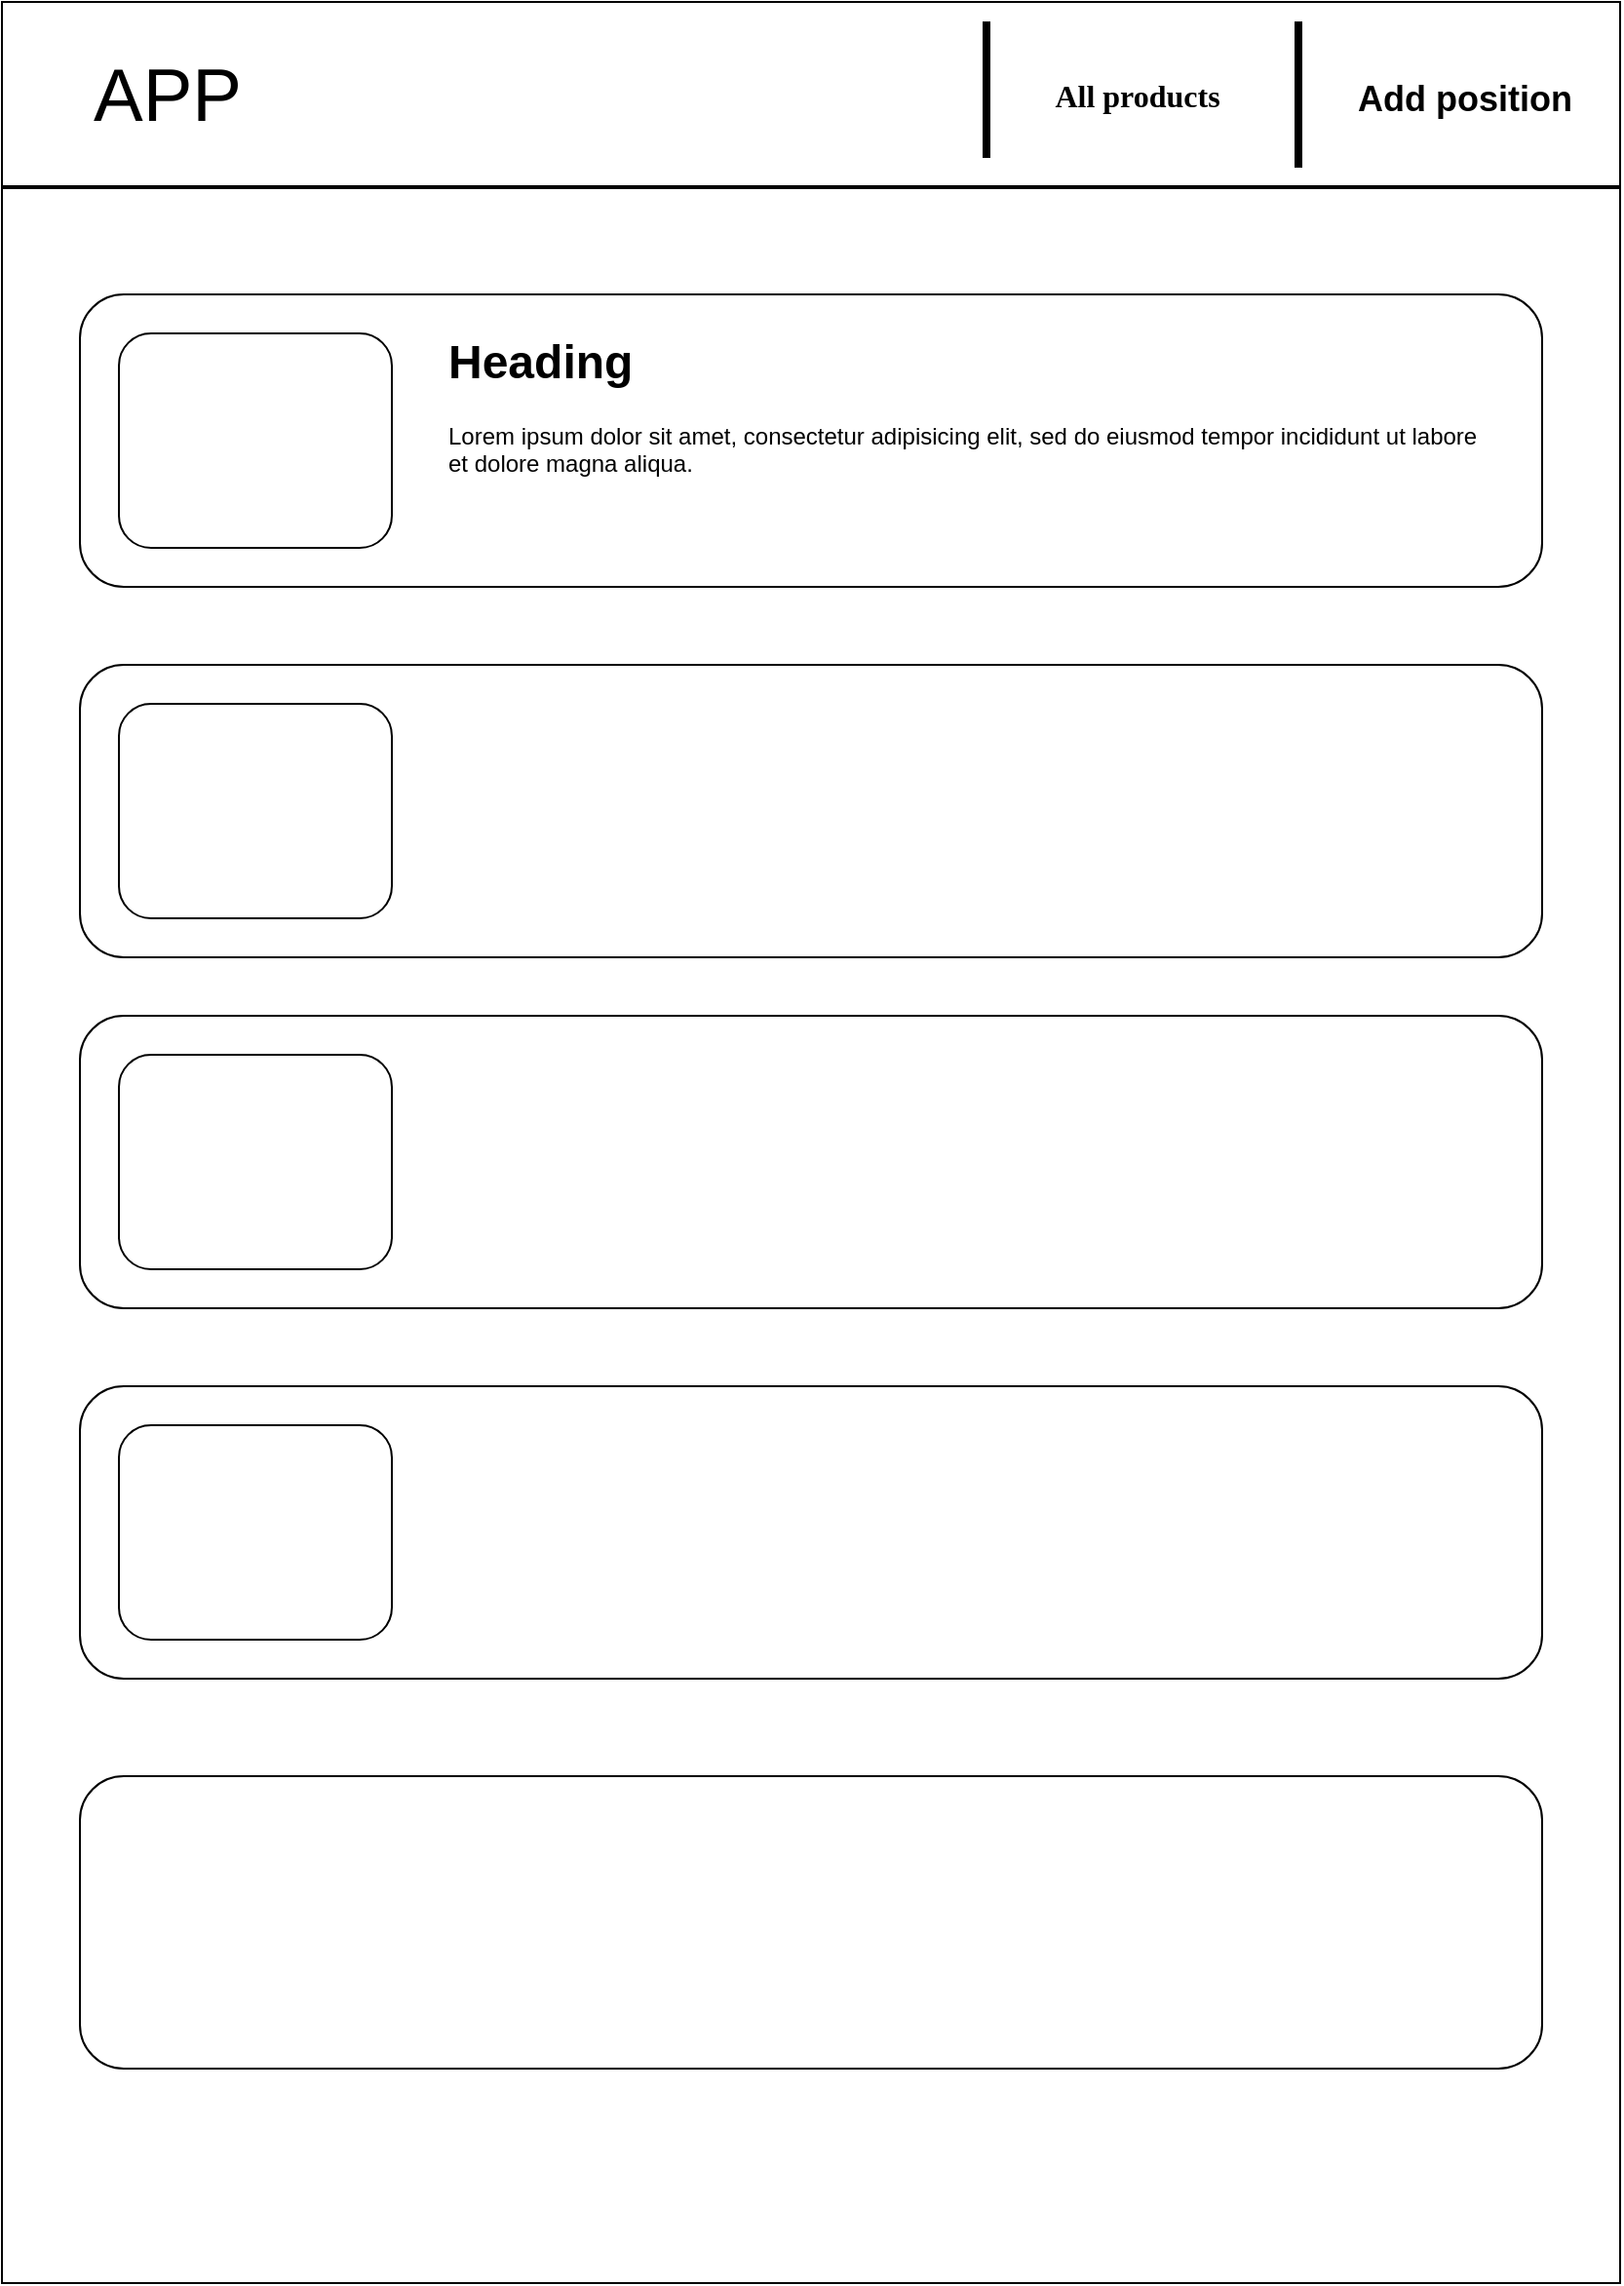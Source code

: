 <mxfile version="21.6.9" type="github">
  <diagram id="C5RBs43oDa-KdzZeNtuy" name="Page-1">
    <mxGraphModel dx="2545" dy="971" grid="1" gridSize="10" guides="1" tooltips="1" connect="1" arrows="1" fold="1" page="1" pageScale="1" pageWidth="827" pageHeight="1169" math="0" shadow="0">
      <root>
        <mxCell id="WIyWlLk6GJQsqaUBKTNV-0" />
        <mxCell id="WIyWlLk6GJQsqaUBKTNV-1" parent="WIyWlLk6GJQsqaUBKTNV-0" />
        <mxCell id="MD7UHL0Xo0C_XkCfp43g-0" value="" style="rounded=0;whiteSpace=wrap;html=1;" vertex="1" parent="WIyWlLk6GJQsqaUBKTNV-1">
          <mxGeometry y="20" width="830" height="1170" as="geometry" />
        </mxCell>
        <mxCell id="MD7UHL0Xo0C_XkCfp43g-8" value="" style="line;strokeWidth=2;html=1;" vertex="1" parent="WIyWlLk6GJQsqaUBKTNV-1">
          <mxGeometry y="110" width="830" height="10" as="geometry" />
        </mxCell>
        <mxCell id="MD7UHL0Xo0C_XkCfp43g-9" value="APP" style="text;html=1;strokeColor=none;fillColor=none;align=center;verticalAlign=middle;whiteSpace=wrap;rounded=0;fontSize=38;" vertex="1" parent="WIyWlLk6GJQsqaUBKTNV-1">
          <mxGeometry x="20" y="37.5" width="130" height="60" as="geometry" />
        </mxCell>
        <mxCell id="MD7UHL0Xo0C_XkCfp43g-10" value="" style="line;strokeWidth=4;direction=south;html=1;perimeter=backbonePerimeter;points=[];outlineConnect=0;" vertex="1" parent="WIyWlLk6GJQsqaUBKTNV-1">
          <mxGeometry x="660" y="30" width="10" height="75" as="geometry" />
        </mxCell>
        <mxCell id="MD7UHL0Xo0C_XkCfp43g-11" value="" style="line;strokeWidth=4;direction=south;html=1;perimeter=backbonePerimeter;points=[];outlineConnect=0;" vertex="1" parent="WIyWlLk6GJQsqaUBKTNV-1">
          <mxGeometry x="500" y="30" width="10" height="70" as="geometry" />
        </mxCell>
        <mxCell id="MD7UHL0Xo0C_XkCfp43g-12" value="&lt;ul style=&quot;display: flex; list-style: none; gap: 1rem; font-family: &amp;quot;Times New Roman&amp;quot;; font-size: medium; text-align: start;&quot; class=&quot;nav&quot;&gt;&lt;li&gt;All products&lt;/li&gt;&lt;li&gt;&lt;br&gt;&lt;/li&gt;&lt;/ul&gt;" style="text;strokeColor=none;fillColor=none;html=1;fontSize=24;fontStyle=1;verticalAlign=middle;align=center;" vertex="1" parent="WIyWlLk6GJQsqaUBKTNV-1">
          <mxGeometry x="520" y="47.5" width="100" height="40" as="geometry" />
        </mxCell>
        <mxCell id="MD7UHL0Xo0C_XkCfp43g-13" value="Add position" style="text;strokeColor=none;fillColor=none;html=1;fontSize=18;fontStyle=1;verticalAlign=middle;align=center;" vertex="1" parent="WIyWlLk6GJQsqaUBKTNV-1">
          <mxGeometry x="700" y="50" width="100" height="40" as="geometry" />
        </mxCell>
        <mxCell id="MD7UHL0Xo0C_XkCfp43g-14" value="" style="rounded=1;whiteSpace=wrap;html=1;" vertex="1" parent="WIyWlLk6GJQsqaUBKTNV-1">
          <mxGeometry x="40" y="170" width="750" height="150" as="geometry" />
        </mxCell>
        <mxCell id="MD7UHL0Xo0C_XkCfp43g-15" value="" style="rounded=1;whiteSpace=wrap;html=1;" vertex="1" parent="WIyWlLk6GJQsqaUBKTNV-1">
          <mxGeometry x="40" y="360" width="750" height="150" as="geometry" />
        </mxCell>
        <mxCell id="MD7UHL0Xo0C_XkCfp43g-16" value="" style="rounded=1;whiteSpace=wrap;html=1;" vertex="1" parent="WIyWlLk6GJQsqaUBKTNV-1">
          <mxGeometry x="40" y="540" width="750" height="150" as="geometry" />
        </mxCell>
        <mxCell id="MD7UHL0Xo0C_XkCfp43g-17" value="" style="rounded=1;whiteSpace=wrap;html=1;" vertex="1" parent="WIyWlLk6GJQsqaUBKTNV-1">
          <mxGeometry x="40" y="730" width="750" height="150" as="geometry" />
        </mxCell>
        <mxCell id="MD7UHL0Xo0C_XkCfp43g-18" value="" style="rounded=1;whiteSpace=wrap;html=1;" vertex="1" parent="WIyWlLk6GJQsqaUBKTNV-1">
          <mxGeometry x="40" y="930" width="750" height="150" as="geometry" />
        </mxCell>
        <mxCell id="MD7UHL0Xo0C_XkCfp43g-19" value="" style="rounded=1;whiteSpace=wrap;html=1;" vertex="1" parent="WIyWlLk6GJQsqaUBKTNV-1">
          <mxGeometry x="60" y="190" width="140" height="110" as="geometry" />
        </mxCell>
        <mxCell id="MD7UHL0Xo0C_XkCfp43g-20" value="" style="rounded=1;whiteSpace=wrap;html=1;" vertex="1" parent="WIyWlLk6GJQsqaUBKTNV-1">
          <mxGeometry x="60" y="380" width="140" height="110" as="geometry" />
        </mxCell>
        <mxCell id="MD7UHL0Xo0C_XkCfp43g-21" value="" style="rounded=1;whiteSpace=wrap;html=1;" vertex="1" parent="WIyWlLk6GJQsqaUBKTNV-1">
          <mxGeometry x="60" y="560" width="140" height="110" as="geometry" />
        </mxCell>
        <mxCell id="MD7UHL0Xo0C_XkCfp43g-22" value="" style="rounded=1;whiteSpace=wrap;html=1;" vertex="1" parent="WIyWlLk6GJQsqaUBKTNV-1">
          <mxGeometry x="60" y="750" width="140" height="110" as="geometry" />
        </mxCell>
        <mxCell id="MD7UHL0Xo0C_XkCfp43g-26" value="&lt;h1&gt;Heading&lt;/h1&gt;&lt;p&gt;Lorem ipsum dolor sit amet, consectetur adipisicing elit, sed do eiusmod tempor incididunt ut labore et dolore magna aliqua.&lt;br&gt;&lt;br&gt;&lt;br&gt;&lt;/p&gt;" style="text;html=1;strokeColor=none;fillColor=none;spacing=5;spacingTop=-20;whiteSpace=wrap;overflow=hidden;rounded=0;" vertex="1" parent="WIyWlLk6GJQsqaUBKTNV-1">
          <mxGeometry x="224" y="185" width="536" height="120" as="geometry" />
        </mxCell>
      </root>
    </mxGraphModel>
  </diagram>
</mxfile>

